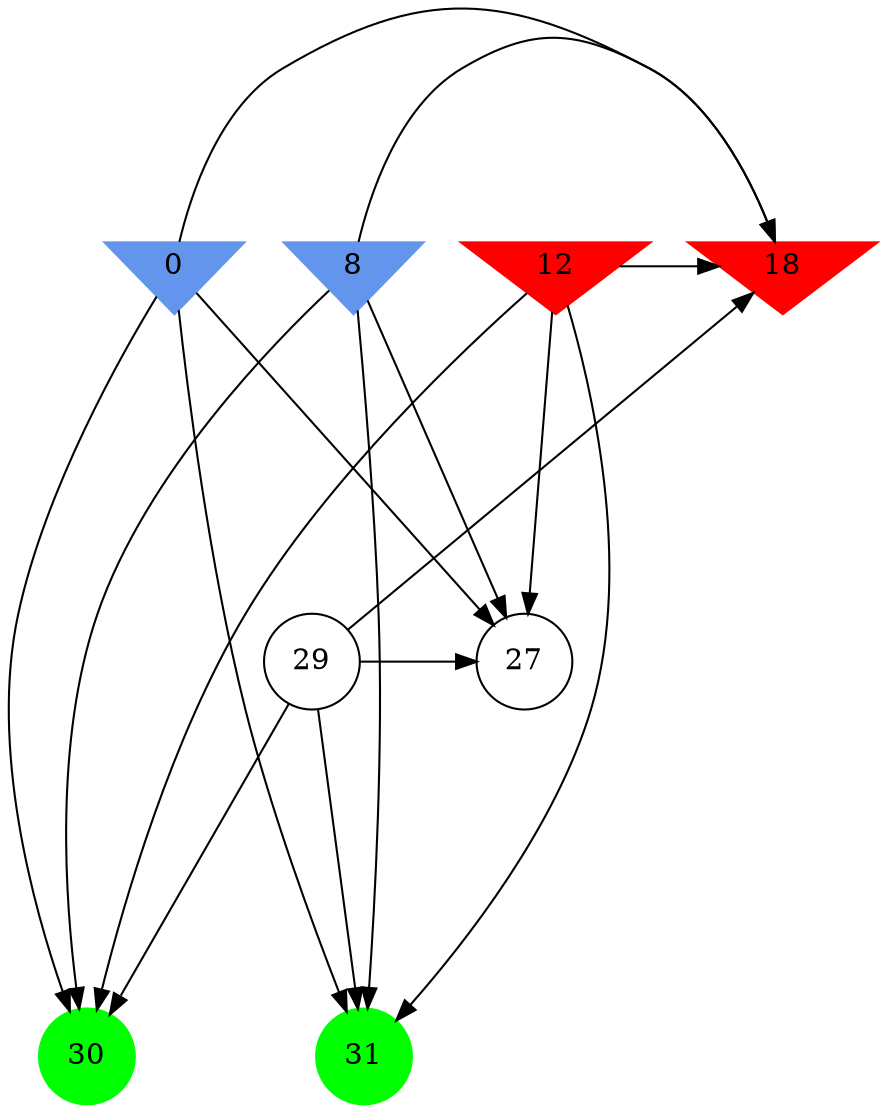 digraph brain {
	ranksep=2.0;
	0 [shape=invtriangle,style=filled,color=cornflowerblue];
	8 [shape=invtriangle,style=filled,color=cornflowerblue];
	12 [shape=invtriangle,style=filled,color=red];
	18 [shape=invtriangle,style=filled,color=red];
	27 [shape=circle,color=black];
	29 [shape=circle,color=black];
	30 [shape=circle,style=filled,color=green];
	31 [shape=circle,style=filled,color=green];
	0	->	18;
	0	->	31;
	0	->	27;
	0	->	30;
	29	->	18;
	29	->	31;
	29	->	27;
	29	->	30;
	8	->	18;
	8	->	31;
	8	->	27;
	8	->	30;
	12	->	18;
	12	->	31;
	12	->	27;
	12	->	30;
	{ rank=same; 0; 8; 12; 18; }
	{ rank=same; 27; 29; }
	{ rank=same; 30; 31; }
}
